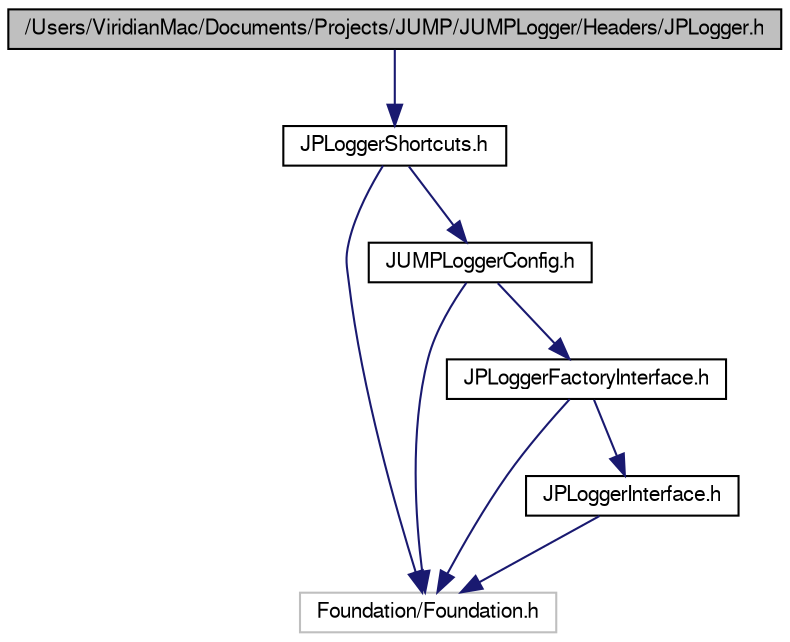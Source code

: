 digraph G
{
  edge [fontname="FreeSans",fontsize="10",labelfontname="FreeSans",labelfontsize="10"];
  node [fontname="FreeSans",fontsize="10",shape=record];
  Node1 [label="/Users/ViridianMac/Documents/Projects/JUMP/JUMPLogger/Headers/JPLogger.h",height=0.2,width=0.4,color="black", fillcolor="grey75", style="filled" fontcolor="black"];
  Node1 -> Node2 [color="midnightblue",fontsize="10",style="solid",fontname="FreeSans"];
  Node2 [label="JPLoggerShortcuts.h",height=0.2,width=0.4,color="black", fillcolor="white", style="filled",URL="$_j_p_logger_shortcuts_8h.html",tooltip="Collection of Macro-Functions to facilitate logger tasks."];
  Node2 -> Node3 [color="midnightblue",fontsize="10",style="solid",fontname="FreeSans"];
  Node3 [label="Foundation/Foundation.h",height=0.2,width=0.4,color="grey75", fillcolor="white", style="filled"];
  Node2 -> Node4 [color="midnightblue",fontsize="10",style="solid",fontname="FreeSans"];
  Node4 [label="JUMPLoggerConfig.h",height=0.2,width=0.4,color="black", fillcolor="white", style="filled",URL="$_j_u_m_p_logger_config_8h_source.html"];
  Node4 -> Node3 [color="midnightblue",fontsize="10",style="solid",fontname="FreeSans"];
  Node4 -> Node5 [color="midnightblue",fontsize="10",style="solid",fontname="FreeSans"];
  Node5 [label="JPLoggerFactoryInterface.h",height=0.2,width=0.4,color="black", fillcolor="white", style="filled",URL="$_j_p_logger_factory_interface_8h_source.html"];
  Node5 -> Node3 [color="midnightblue",fontsize="10",style="solid",fontname="FreeSans"];
  Node5 -> Node6 [color="midnightblue",fontsize="10",style="solid",fontname="FreeSans"];
  Node6 [label="JPLoggerInterface.h",height=0.2,width=0.4,color="black", fillcolor="white", style="filled",URL="$_j_p_logger_interface_8h_source.html"];
  Node6 -> Node3 [color="midnightblue",fontsize="10",style="solid",fontname="FreeSans"];
}
